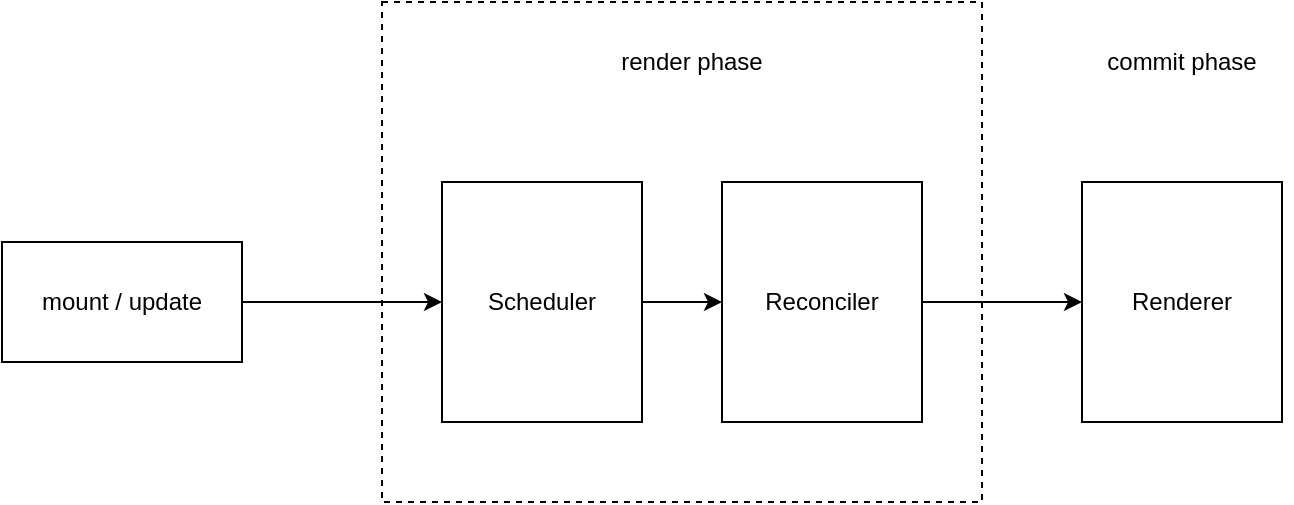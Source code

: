 <mxfile version="14.8.2" type="github"><diagram id="uSxYO6Rtk5ne2vgGj716" name="Page-1"><mxGraphModel dx="759" dy="1053" grid="1" gridSize="10" guides="1" tooltips="1" connect="1" arrows="1" fold="1" page="1" pageScale="1" pageWidth="850" pageHeight="1100" math="0" shadow="0"><root><mxCell id="0"/><mxCell id="1" parent="0"/><mxCell id="jGRPWpJ31e9TEJG1_IYg-9" value="" style="rounded=0;whiteSpace=wrap;html=1;dashed=1;fillColor=none;" vertex="1" parent="1"><mxGeometry x="230" y="320" width="300" height="250" as="geometry"/></mxCell><mxCell id="jGRPWpJ31e9TEJG1_IYg-11" style="edgeStyle=orthogonalEdgeStyle;rounded=0;orthogonalLoop=1;jettySize=auto;html=1;entryX=0;entryY=0.5;entryDx=0;entryDy=0;" edge="1" parent="1" source="jGRPWpJ31e9TEJG1_IYg-1" target="jGRPWpJ31e9TEJG1_IYg-4"><mxGeometry relative="1" as="geometry"/></mxCell><mxCell id="jGRPWpJ31e9TEJG1_IYg-1" value="mount / update" style="rounded=0;whiteSpace=wrap;html=1;" vertex="1" parent="1"><mxGeometry x="40" y="440" width="120" height="60" as="geometry"/></mxCell><mxCell id="jGRPWpJ31e9TEJG1_IYg-3" value="render phase" style="text;html=1;strokeColor=none;fillColor=none;align=center;verticalAlign=middle;whiteSpace=wrap;rounded=0;" vertex="1" parent="1"><mxGeometry x="330" y="340" width="110" height="20" as="geometry"/></mxCell><mxCell id="jGRPWpJ31e9TEJG1_IYg-13" style="edgeStyle=orthogonalEdgeStyle;rounded=0;orthogonalLoop=1;jettySize=auto;html=1;" edge="1" parent="1" source="jGRPWpJ31e9TEJG1_IYg-4" target="jGRPWpJ31e9TEJG1_IYg-5"><mxGeometry relative="1" as="geometry"/></mxCell><mxCell id="jGRPWpJ31e9TEJG1_IYg-4" value="Scheduler" style="rounded=0;whiteSpace=wrap;html=1;" vertex="1" parent="1"><mxGeometry x="260" y="410" width="100" height="120" as="geometry"/></mxCell><mxCell id="jGRPWpJ31e9TEJG1_IYg-12" value="" style="edgeStyle=orthogonalEdgeStyle;rounded=0;orthogonalLoop=1;jettySize=auto;html=1;" edge="1" parent="1" source="jGRPWpJ31e9TEJG1_IYg-5" target="jGRPWpJ31e9TEJG1_IYg-6"><mxGeometry relative="1" as="geometry"/></mxCell><mxCell id="jGRPWpJ31e9TEJG1_IYg-5" value="Reconciler" style="rounded=0;whiteSpace=wrap;html=1;" vertex="1" parent="1"><mxGeometry x="400" y="410" width="100" height="120" as="geometry"/></mxCell><mxCell id="jGRPWpJ31e9TEJG1_IYg-6" value="Renderer" style="rounded=0;whiteSpace=wrap;html=1;" vertex="1" parent="1"><mxGeometry x="580" y="410" width="100" height="120" as="geometry"/></mxCell><mxCell id="jGRPWpJ31e9TEJG1_IYg-7" value="commit phase" style="text;html=1;strokeColor=none;fillColor=none;align=center;verticalAlign=middle;whiteSpace=wrap;rounded=0;" vertex="1" parent="1"><mxGeometry x="575" y="340" width="110" height="20" as="geometry"/></mxCell></root></mxGraphModel></diagram></mxfile>